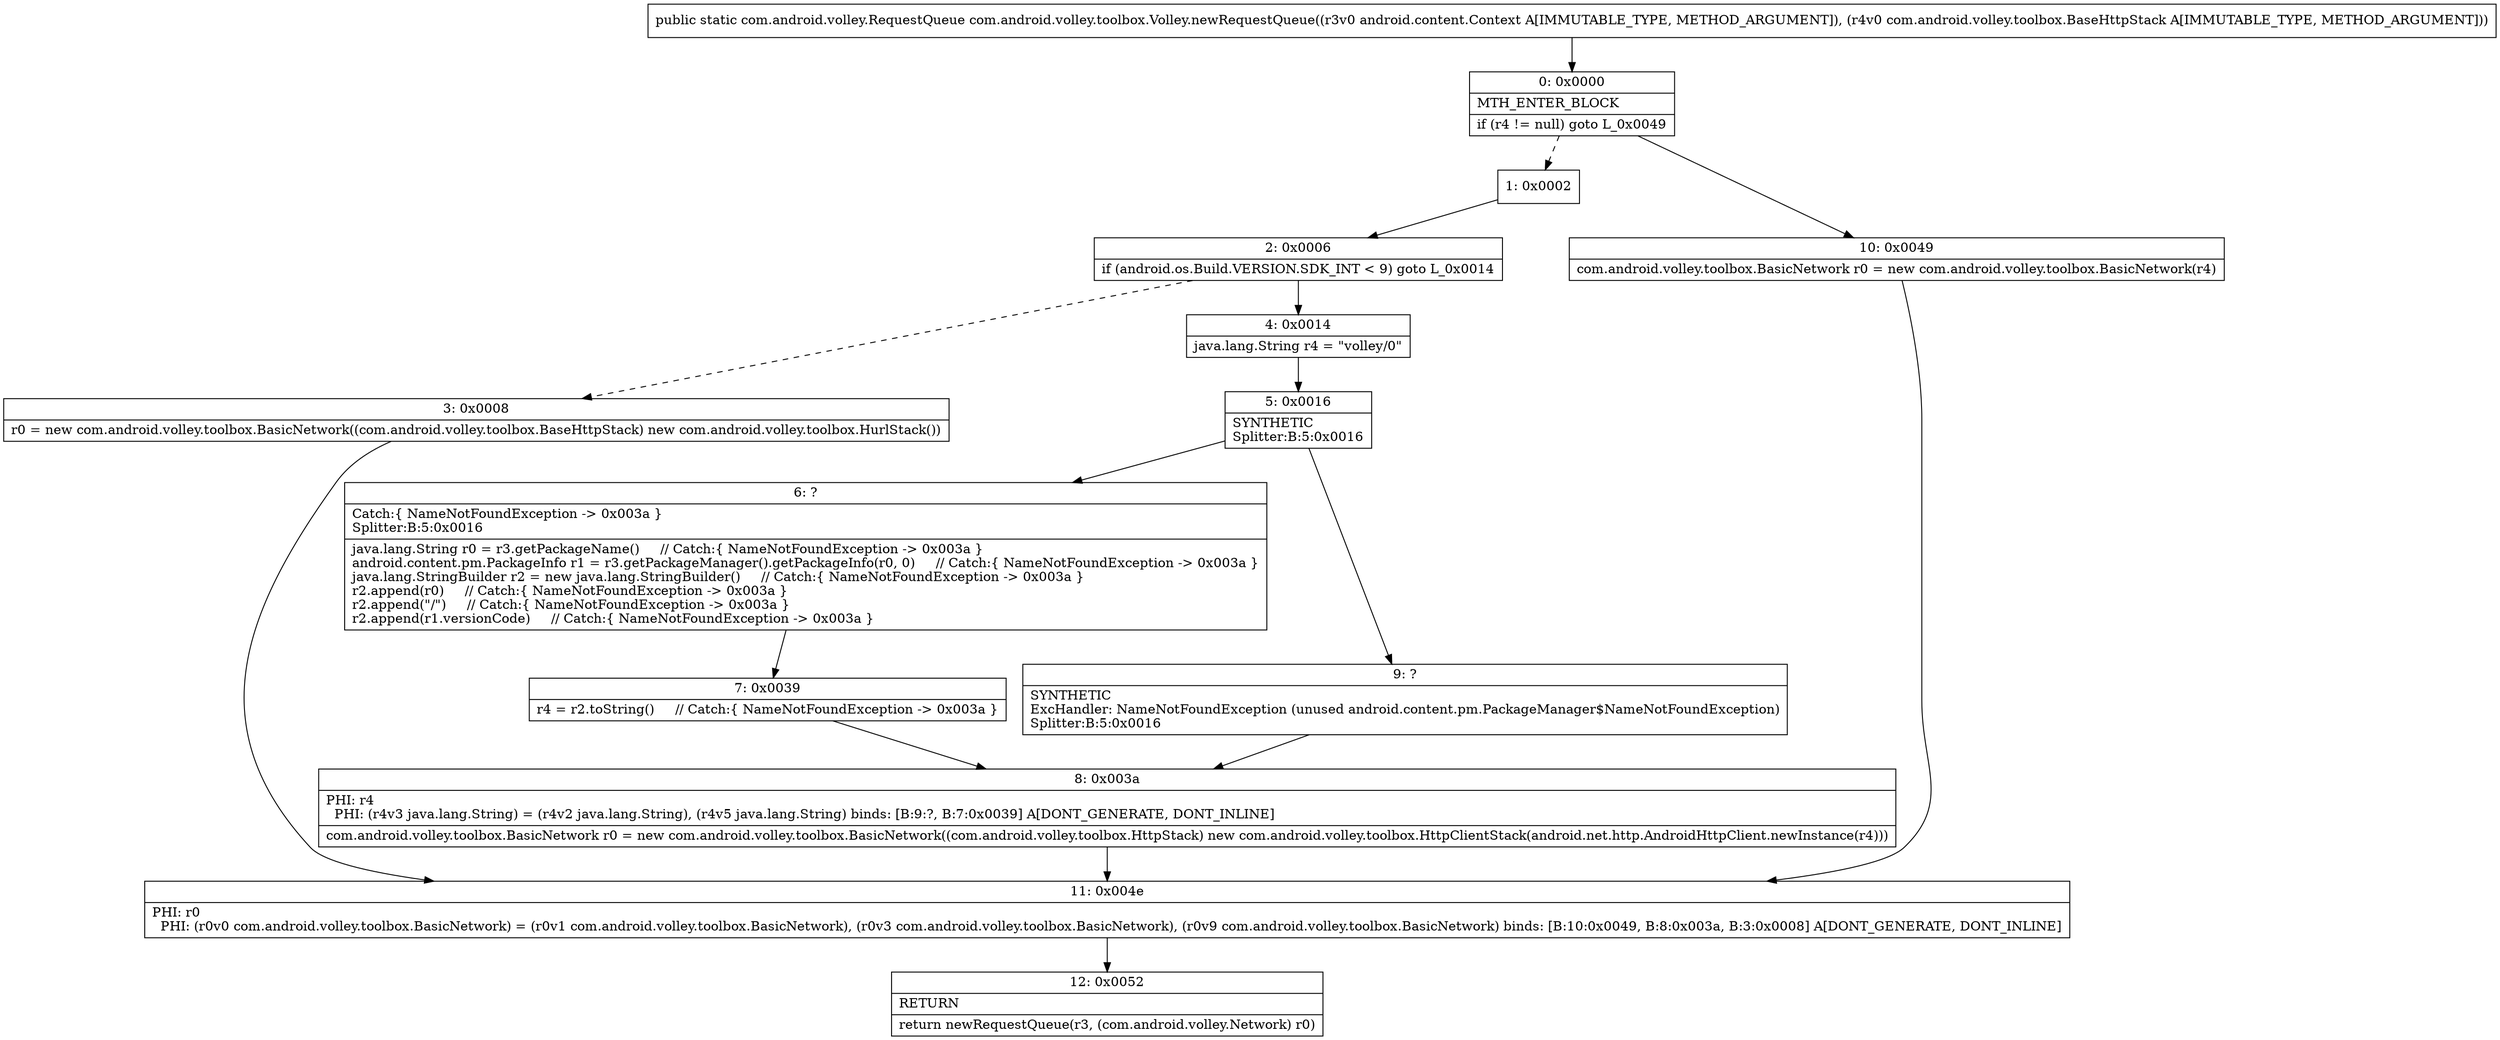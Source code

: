digraph "CFG forcom.android.volley.toolbox.Volley.newRequestQueue(Landroid\/content\/Context;Lcom\/android\/volley\/toolbox\/BaseHttpStack;)Lcom\/android\/volley\/RequestQueue;" {
Node_0 [shape=record,label="{0\:\ 0x0000|MTH_ENTER_BLOCK\l|if (r4 != null) goto L_0x0049\l}"];
Node_1 [shape=record,label="{1\:\ 0x0002}"];
Node_2 [shape=record,label="{2\:\ 0x0006|if (android.os.Build.VERSION.SDK_INT \< 9) goto L_0x0014\l}"];
Node_3 [shape=record,label="{3\:\ 0x0008|r0 = new com.android.volley.toolbox.BasicNetwork((com.android.volley.toolbox.BaseHttpStack) new com.android.volley.toolbox.HurlStack())\l}"];
Node_4 [shape=record,label="{4\:\ 0x0014|java.lang.String r4 = \"volley\/0\"\l}"];
Node_5 [shape=record,label="{5\:\ 0x0016|SYNTHETIC\lSplitter:B:5:0x0016\l}"];
Node_6 [shape=record,label="{6\:\ ?|Catch:\{ NameNotFoundException \-\> 0x003a \}\lSplitter:B:5:0x0016\l|java.lang.String r0 = r3.getPackageName()     \/\/ Catch:\{ NameNotFoundException \-\> 0x003a \}\landroid.content.pm.PackageInfo r1 = r3.getPackageManager().getPackageInfo(r0, 0)     \/\/ Catch:\{ NameNotFoundException \-\> 0x003a \}\ljava.lang.StringBuilder r2 = new java.lang.StringBuilder()     \/\/ Catch:\{ NameNotFoundException \-\> 0x003a \}\lr2.append(r0)     \/\/ Catch:\{ NameNotFoundException \-\> 0x003a \}\lr2.append(\"\/\")     \/\/ Catch:\{ NameNotFoundException \-\> 0x003a \}\lr2.append(r1.versionCode)     \/\/ Catch:\{ NameNotFoundException \-\> 0x003a \}\l}"];
Node_7 [shape=record,label="{7\:\ 0x0039|r4 = r2.toString()     \/\/ Catch:\{ NameNotFoundException \-\> 0x003a \}\l}"];
Node_8 [shape=record,label="{8\:\ 0x003a|PHI: r4 \l  PHI: (r4v3 java.lang.String) = (r4v2 java.lang.String), (r4v5 java.lang.String) binds: [B:9:?, B:7:0x0039] A[DONT_GENERATE, DONT_INLINE]\l|com.android.volley.toolbox.BasicNetwork r0 = new com.android.volley.toolbox.BasicNetwork((com.android.volley.toolbox.HttpStack) new com.android.volley.toolbox.HttpClientStack(android.net.http.AndroidHttpClient.newInstance(r4)))\l}"];
Node_9 [shape=record,label="{9\:\ ?|SYNTHETIC\lExcHandler: NameNotFoundException (unused android.content.pm.PackageManager$NameNotFoundException)\lSplitter:B:5:0x0016\l}"];
Node_10 [shape=record,label="{10\:\ 0x0049|com.android.volley.toolbox.BasicNetwork r0 = new com.android.volley.toolbox.BasicNetwork(r4)\l}"];
Node_11 [shape=record,label="{11\:\ 0x004e|PHI: r0 \l  PHI: (r0v0 com.android.volley.toolbox.BasicNetwork) = (r0v1 com.android.volley.toolbox.BasicNetwork), (r0v3 com.android.volley.toolbox.BasicNetwork), (r0v9 com.android.volley.toolbox.BasicNetwork) binds: [B:10:0x0049, B:8:0x003a, B:3:0x0008] A[DONT_GENERATE, DONT_INLINE]\l}"];
Node_12 [shape=record,label="{12\:\ 0x0052|RETURN\l|return newRequestQueue(r3, (com.android.volley.Network) r0)\l}"];
MethodNode[shape=record,label="{public static com.android.volley.RequestQueue com.android.volley.toolbox.Volley.newRequestQueue((r3v0 android.content.Context A[IMMUTABLE_TYPE, METHOD_ARGUMENT]), (r4v0 com.android.volley.toolbox.BaseHttpStack A[IMMUTABLE_TYPE, METHOD_ARGUMENT])) }"];
MethodNode -> Node_0;
Node_0 -> Node_1[style=dashed];
Node_0 -> Node_10;
Node_1 -> Node_2;
Node_2 -> Node_3[style=dashed];
Node_2 -> Node_4;
Node_3 -> Node_11;
Node_4 -> Node_5;
Node_5 -> Node_6;
Node_5 -> Node_9;
Node_6 -> Node_7;
Node_7 -> Node_8;
Node_8 -> Node_11;
Node_9 -> Node_8;
Node_10 -> Node_11;
Node_11 -> Node_12;
}

